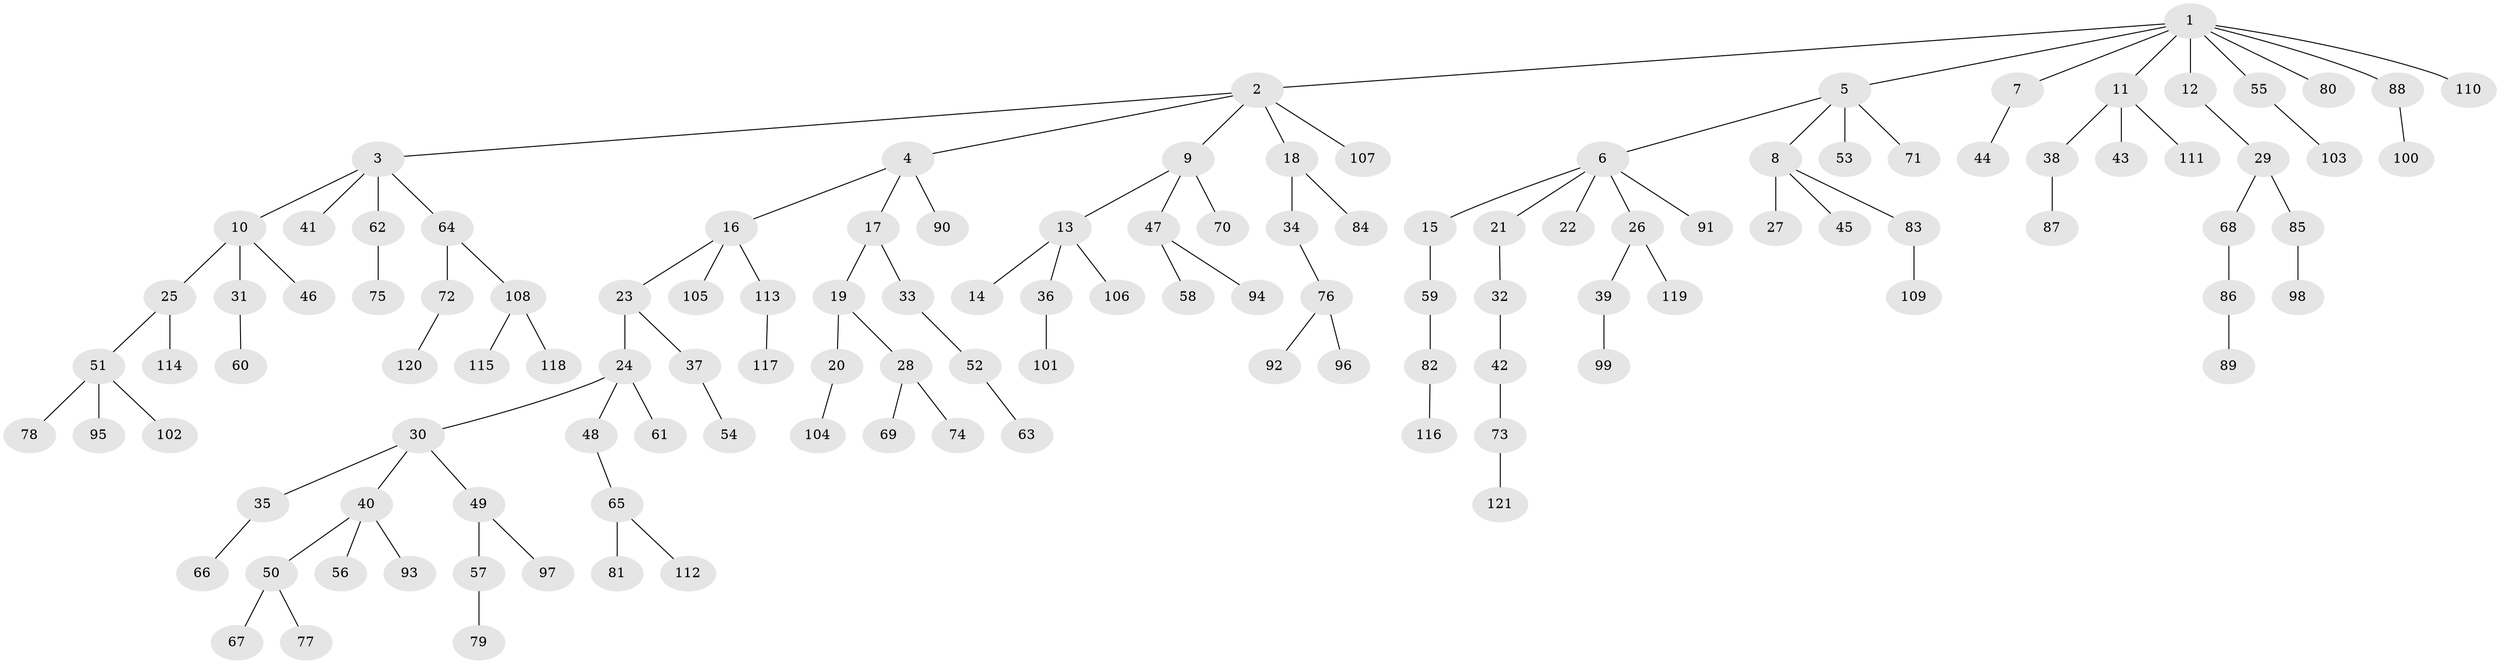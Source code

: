 // coarse degree distribution, {9: 0.012048192771084338, 8: 0.012048192771084338, 5: 0.024096385542168676, 4: 0.07228915662650602, 6: 0.012048192771084338, 1: 0.5542168674698795, 3: 0.10843373493975904, 2: 0.20481927710843373}
// Generated by graph-tools (version 1.1) at 2025/52/02/27/25 19:52:13]
// undirected, 121 vertices, 120 edges
graph export_dot {
graph [start="1"]
  node [color=gray90,style=filled];
  1;
  2;
  3;
  4;
  5;
  6;
  7;
  8;
  9;
  10;
  11;
  12;
  13;
  14;
  15;
  16;
  17;
  18;
  19;
  20;
  21;
  22;
  23;
  24;
  25;
  26;
  27;
  28;
  29;
  30;
  31;
  32;
  33;
  34;
  35;
  36;
  37;
  38;
  39;
  40;
  41;
  42;
  43;
  44;
  45;
  46;
  47;
  48;
  49;
  50;
  51;
  52;
  53;
  54;
  55;
  56;
  57;
  58;
  59;
  60;
  61;
  62;
  63;
  64;
  65;
  66;
  67;
  68;
  69;
  70;
  71;
  72;
  73;
  74;
  75;
  76;
  77;
  78;
  79;
  80;
  81;
  82;
  83;
  84;
  85;
  86;
  87;
  88;
  89;
  90;
  91;
  92;
  93;
  94;
  95;
  96;
  97;
  98;
  99;
  100;
  101;
  102;
  103;
  104;
  105;
  106;
  107;
  108;
  109;
  110;
  111;
  112;
  113;
  114;
  115;
  116;
  117;
  118;
  119;
  120;
  121;
  1 -- 2;
  1 -- 5;
  1 -- 7;
  1 -- 11;
  1 -- 12;
  1 -- 55;
  1 -- 80;
  1 -- 88;
  1 -- 110;
  2 -- 3;
  2 -- 4;
  2 -- 9;
  2 -- 18;
  2 -- 107;
  3 -- 10;
  3 -- 41;
  3 -- 62;
  3 -- 64;
  4 -- 16;
  4 -- 17;
  4 -- 90;
  5 -- 6;
  5 -- 8;
  5 -- 53;
  5 -- 71;
  6 -- 15;
  6 -- 21;
  6 -- 22;
  6 -- 26;
  6 -- 91;
  7 -- 44;
  8 -- 27;
  8 -- 45;
  8 -- 83;
  9 -- 13;
  9 -- 47;
  9 -- 70;
  10 -- 25;
  10 -- 31;
  10 -- 46;
  11 -- 38;
  11 -- 43;
  11 -- 111;
  12 -- 29;
  13 -- 14;
  13 -- 36;
  13 -- 106;
  15 -- 59;
  16 -- 23;
  16 -- 105;
  16 -- 113;
  17 -- 19;
  17 -- 33;
  18 -- 34;
  18 -- 84;
  19 -- 20;
  19 -- 28;
  20 -- 104;
  21 -- 32;
  23 -- 24;
  23 -- 37;
  24 -- 30;
  24 -- 48;
  24 -- 61;
  25 -- 51;
  25 -- 114;
  26 -- 39;
  26 -- 119;
  28 -- 69;
  28 -- 74;
  29 -- 68;
  29 -- 85;
  30 -- 35;
  30 -- 40;
  30 -- 49;
  31 -- 60;
  32 -- 42;
  33 -- 52;
  34 -- 76;
  35 -- 66;
  36 -- 101;
  37 -- 54;
  38 -- 87;
  39 -- 99;
  40 -- 50;
  40 -- 56;
  40 -- 93;
  42 -- 73;
  47 -- 58;
  47 -- 94;
  48 -- 65;
  49 -- 57;
  49 -- 97;
  50 -- 67;
  50 -- 77;
  51 -- 78;
  51 -- 95;
  51 -- 102;
  52 -- 63;
  55 -- 103;
  57 -- 79;
  59 -- 82;
  62 -- 75;
  64 -- 72;
  64 -- 108;
  65 -- 81;
  65 -- 112;
  68 -- 86;
  72 -- 120;
  73 -- 121;
  76 -- 92;
  76 -- 96;
  82 -- 116;
  83 -- 109;
  85 -- 98;
  86 -- 89;
  88 -- 100;
  108 -- 115;
  108 -- 118;
  113 -- 117;
}
